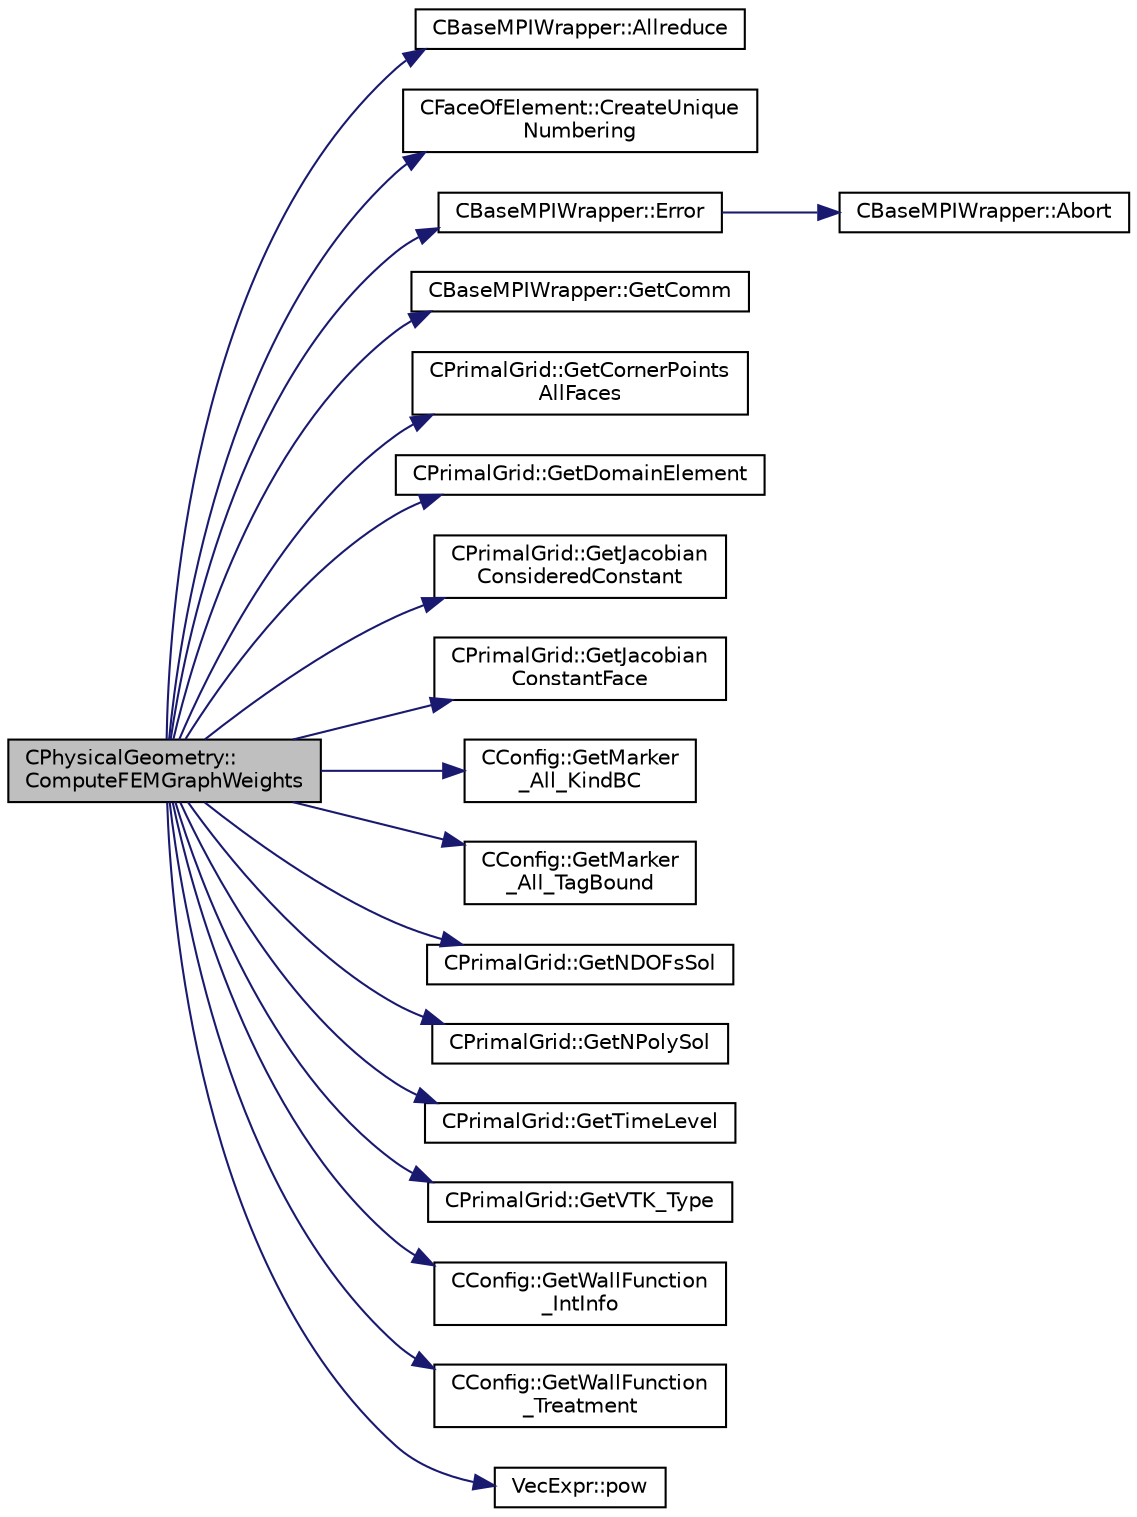 digraph "CPhysicalGeometry::ComputeFEMGraphWeights"
{
 // LATEX_PDF_SIZE
  edge [fontname="Helvetica",fontsize="10",labelfontname="Helvetica",labelfontsize="10"];
  node [fontname="Helvetica",fontsize="10",shape=record];
  rankdir="LR";
  Node1 [label="CPhysicalGeometry::\lComputeFEMGraphWeights",height=0.2,width=0.4,color="black", fillcolor="grey75", style="filled", fontcolor="black",tooltip="Compute the weights of the FEM graph for ParMETIS."];
  Node1 -> Node2 [color="midnightblue",fontsize="10",style="solid",fontname="Helvetica"];
  Node2 [label="CBaseMPIWrapper::Allreduce",height=0.2,width=0.4,color="black", fillcolor="white", style="filled",URL="$classCBaseMPIWrapper.html#a381d4b3738c09d92ee1ae9f89715b541",tooltip=" "];
  Node1 -> Node3 [color="midnightblue",fontsize="10",style="solid",fontname="Helvetica"];
  Node3 [label="CFaceOfElement::CreateUnique\lNumbering",height=0.2,width=0.4,color="black", fillcolor="white", style="filled",URL="$classCFaceOfElement.html#a1f80d19d78b66efca57d5b0dff537d87",tooltip=" "];
  Node1 -> Node4 [color="midnightblue",fontsize="10",style="solid",fontname="Helvetica"];
  Node4 [label="CBaseMPIWrapper::Error",height=0.2,width=0.4,color="black", fillcolor="white", style="filled",URL="$classCBaseMPIWrapper.html#a04457c47629bda56704e6a8804833eeb",tooltip=" "];
  Node4 -> Node5 [color="midnightblue",fontsize="10",style="solid",fontname="Helvetica"];
  Node5 [label="CBaseMPIWrapper::Abort",height=0.2,width=0.4,color="black", fillcolor="white", style="filled",URL="$classCBaseMPIWrapper.html#af7297d861dca86b45cf561b6ab642e8f",tooltip=" "];
  Node1 -> Node6 [color="midnightblue",fontsize="10",style="solid",fontname="Helvetica"];
  Node6 [label="CBaseMPIWrapper::GetComm",height=0.2,width=0.4,color="black", fillcolor="white", style="filled",URL="$classCBaseMPIWrapper.html#a8154391fc3522954802889d81d4ef5da",tooltip=" "];
  Node1 -> Node7 [color="midnightblue",fontsize="10",style="solid",fontname="Helvetica"];
  Node7 [label="CPrimalGrid::GetCornerPoints\lAllFaces",height=0.2,width=0.4,color="black", fillcolor="white", style="filled",URL="$classCPrimalGrid.html#ac443fe58e9f5e11cfa78ae9d0fa2afd9",tooltip="Virtual function, that must be overwritten by the derived class, if needed."];
  Node1 -> Node8 [color="midnightblue",fontsize="10",style="solid",fontname="Helvetica"];
  Node8 [label="CPrimalGrid::GetDomainElement",height=0.2,width=0.4,color="black", fillcolor="white", style="filled",URL="$classCPrimalGrid.html#ab692d03041f0e4c6322303efc38337b3",tooltip="Get the index of the domain element of which this boundary element is a face."];
  Node1 -> Node9 [color="midnightblue",fontsize="10",style="solid",fontname="Helvetica"];
  Node9 [label="CPrimalGrid::GetJacobian\lConsideredConstant",height=0.2,width=0.4,color="black", fillcolor="white", style="filled",URL="$classCPrimalGrid.html#af3fc31266e31ae06099575e6723de4cc",tooltip="Virtual function to get whether or not the Jacobian is considered constant."];
  Node1 -> Node10 [color="midnightblue",fontsize="10",style="solid",fontname="Helvetica"];
  Node10 [label="CPrimalGrid::GetJacobian\lConstantFace",height=0.2,width=0.4,color="black", fillcolor="white", style="filled",URL="$classCPrimalGrid.html#af005fb48365302e49cdad8e723178520",tooltip="Get whether or not the Jacobian of the given face is considered constant."];
  Node1 -> Node11 [color="midnightblue",fontsize="10",style="solid",fontname="Helvetica"];
  Node11 [label="CConfig::GetMarker\l_All_KindBC",height=0.2,width=0.4,color="black", fillcolor="white", style="filled",URL="$classCConfig.html#ae003cd8f406eaaa91849a774c9a20730",tooltip="Get the kind of boundary for each marker."];
  Node1 -> Node12 [color="midnightblue",fontsize="10",style="solid",fontname="Helvetica"];
  Node12 [label="CConfig::GetMarker\l_All_TagBound",height=0.2,width=0.4,color="black", fillcolor="white", style="filled",URL="$classCConfig.html#ab8c9c1f45950a29355be4ff357049440",tooltip="Get the index of the surface defined in the geometry file."];
  Node1 -> Node13 [color="midnightblue",fontsize="10",style="solid",fontname="Helvetica"];
  Node13 [label="CPrimalGrid::GetNDOFsSol",height=0.2,width=0.4,color="black", fillcolor="white", style="filled",URL="$classCPrimalGrid.html#aca4652b6514e978f14a2c357e91cef28",tooltip="Virtual function to make available the number of DOFs of the solution in the element."];
  Node1 -> Node14 [color="midnightblue",fontsize="10",style="solid",fontname="Helvetica"];
  Node14 [label="CPrimalGrid::GetNPolySol",height=0.2,width=0.4,color="black", fillcolor="white", style="filled",URL="$classCPrimalGrid.html#a4d539a008fcff596006d0714d5a2b004",tooltip="Virtual function to make available the polynomial degree of the solution."];
  Node1 -> Node15 [color="midnightblue",fontsize="10",style="solid",fontname="Helvetica"];
  Node15 [label="CPrimalGrid::GetTimeLevel",height=0.2,width=0.4,color="black", fillcolor="white", style="filled",URL="$classCPrimalGrid.html#a6cd7664dd5911c20c2a6b6adcfcab0f5",tooltip="Make available the time level of the element."];
  Node1 -> Node16 [color="midnightblue",fontsize="10",style="solid",fontname="Helvetica"];
  Node16 [label="CPrimalGrid::GetVTK_Type",height=0.2,width=0.4,color="black", fillcolor="white", style="filled",URL="$classCPrimalGrid.html#ad506ad8f97dd70d71c1ee6f407df4cf5",tooltip="Get VTK type."];
  Node1 -> Node17 [color="midnightblue",fontsize="10",style="solid",fontname="Helvetica"];
  Node17 [label="CConfig::GetWallFunction\l_IntInfo",height=0.2,width=0.4,color="black", fillcolor="white", style="filled",URL="$classCConfig.html#af198cc7de97592f1a90d3ddbde791538",tooltip="Get the additional integer info for the wall function treatment for the given boundary marker."];
  Node1 -> Node18 [color="midnightblue",fontsize="10",style="solid",fontname="Helvetica"];
  Node18 [label="CConfig::GetWallFunction\l_Treatment",height=0.2,width=0.4,color="black", fillcolor="white", style="filled",URL="$classCConfig.html#a1fa95769051b6484a2c95042e2c78a4e",tooltip="Get the wall function treatment for the given boundary marker."];
  Node1 -> Node19 [color="midnightblue",fontsize="10",style="solid",fontname="Helvetica"];
  Node19 [label="VecExpr::pow",height=0.2,width=0.4,color="black", fillcolor="white", style="filled",URL="$group__VecExpr.html#ga7fb255e1f2a1773d3cc6ff7bee1aadd2",tooltip=" "];
}

